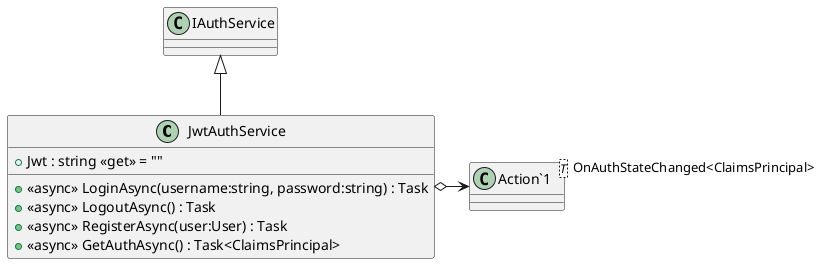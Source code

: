 @startuml
class JwtAuthService {
    + Jwt : string <<get>> = ""
    + <<async>> LoginAsync(username:string, password:string) : Task
    + <<async>> LogoutAsync() : Task
    + <<async>> RegisterAsync(user:User) : Task
    + <<async>> GetAuthAsync() : Task<ClaimsPrincipal>
}
class "Action`1"<T> {
}
IAuthService <|-- JwtAuthService
JwtAuthService o-> "OnAuthStateChanged<ClaimsPrincipal>" "Action`1"
@enduml

